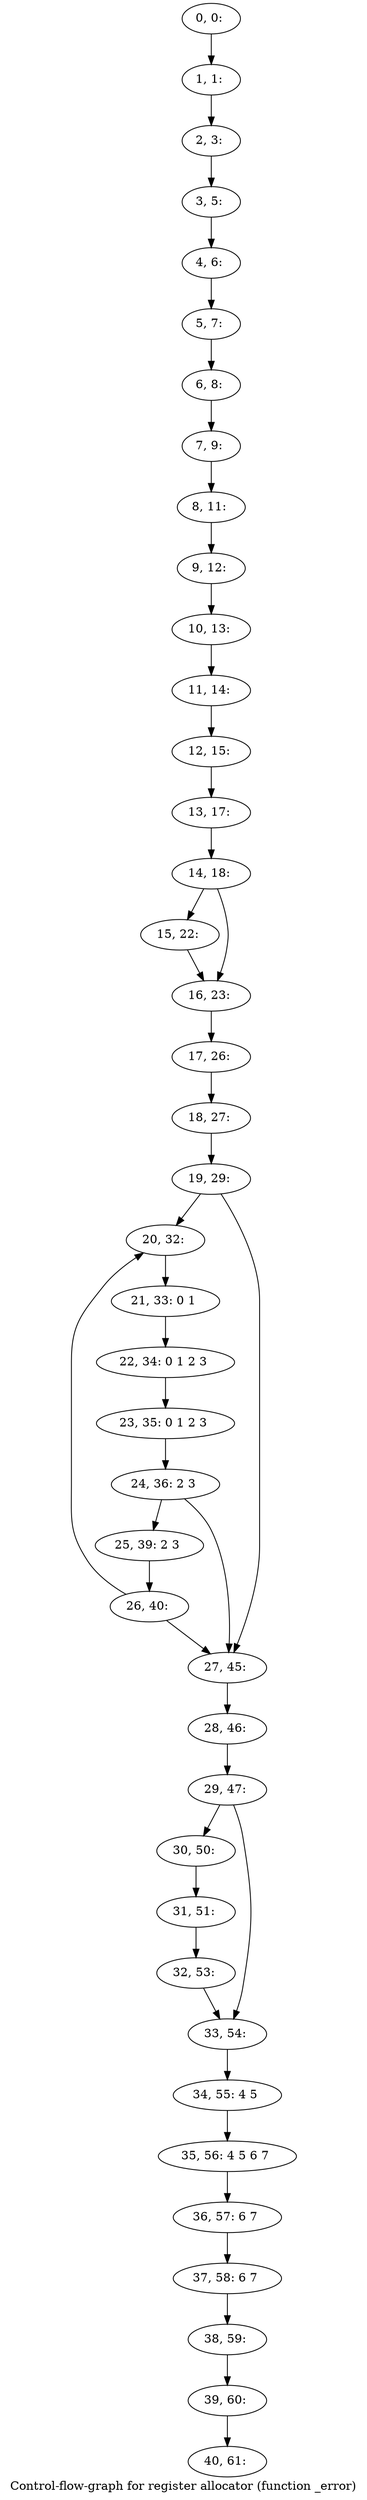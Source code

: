 digraph G {
graph [label="Control-flow-graph for register allocator (function _error)"]
0[label="0, 0: "];
1[label="1, 1: "];
2[label="2, 3: "];
3[label="3, 5: "];
4[label="4, 6: "];
5[label="5, 7: "];
6[label="6, 8: "];
7[label="7, 9: "];
8[label="8, 11: "];
9[label="9, 12: "];
10[label="10, 13: "];
11[label="11, 14: "];
12[label="12, 15: "];
13[label="13, 17: "];
14[label="14, 18: "];
15[label="15, 22: "];
16[label="16, 23: "];
17[label="17, 26: "];
18[label="18, 27: "];
19[label="19, 29: "];
20[label="20, 32: "];
21[label="21, 33: 0 1 "];
22[label="22, 34: 0 1 2 3 "];
23[label="23, 35: 0 1 2 3 "];
24[label="24, 36: 2 3 "];
25[label="25, 39: 2 3 "];
26[label="26, 40: "];
27[label="27, 45: "];
28[label="28, 46: "];
29[label="29, 47: "];
30[label="30, 50: "];
31[label="31, 51: "];
32[label="32, 53: "];
33[label="33, 54: "];
34[label="34, 55: 4 5 "];
35[label="35, 56: 4 5 6 7 "];
36[label="36, 57: 6 7 "];
37[label="37, 58: 6 7 "];
38[label="38, 59: "];
39[label="39, 60: "];
40[label="40, 61: "];
0->1 ;
1->2 ;
2->3 ;
3->4 ;
4->5 ;
5->6 ;
6->7 ;
7->8 ;
8->9 ;
9->10 ;
10->11 ;
11->12 ;
12->13 ;
13->14 ;
14->15 ;
14->16 ;
15->16 ;
16->17 ;
17->18 ;
18->19 ;
19->20 ;
19->27 ;
20->21 ;
21->22 ;
22->23 ;
23->24 ;
24->25 ;
24->27 ;
25->26 ;
26->27 ;
26->20 ;
27->28 ;
28->29 ;
29->30 ;
29->33 ;
30->31 ;
31->32 ;
32->33 ;
33->34 ;
34->35 ;
35->36 ;
36->37 ;
37->38 ;
38->39 ;
39->40 ;
}
